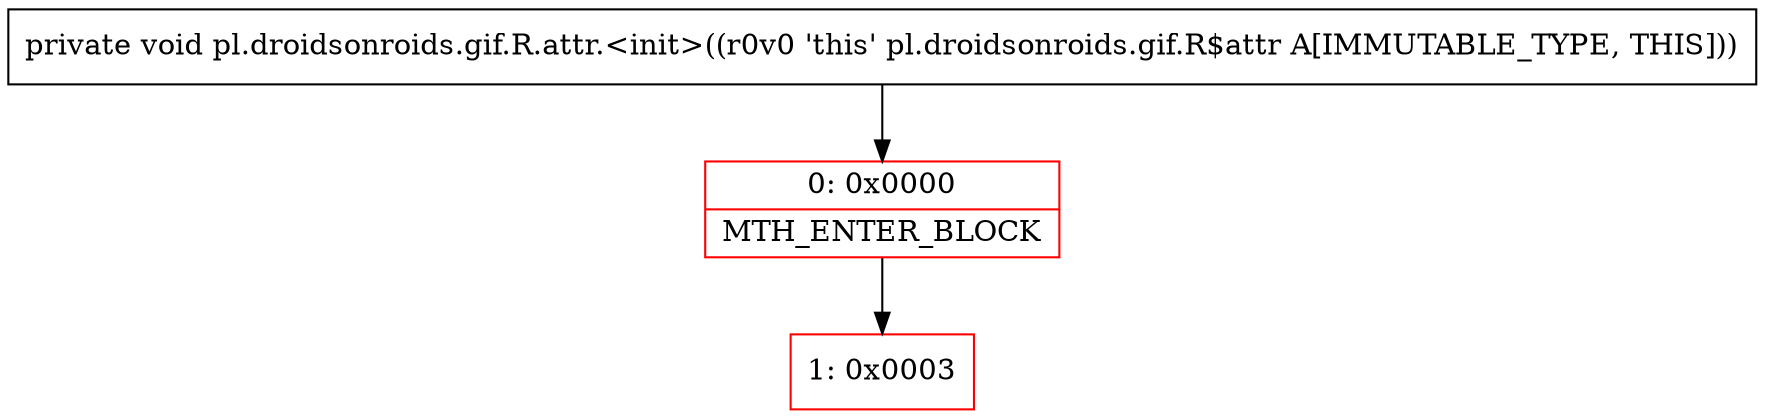 digraph "CFG forpl.droidsonroids.gif.R.attr.\<init\>()V" {
subgraph cluster_Region_1970698633 {
label = "R(0)";
node [shape=record,color=blue];
}
Node_0 [shape=record,color=red,label="{0\:\ 0x0000|MTH_ENTER_BLOCK\l}"];
Node_1 [shape=record,color=red,label="{1\:\ 0x0003}"];
MethodNode[shape=record,label="{private void pl.droidsonroids.gif.R.attr.\<init\>((r0v0 'this' pl.droidsonroids.gif.R$attr A[IMMUTABLE_TYPE, THIS])) }"];
MethodNode -> Node_0;
Node_0 -> Node_1;
}

